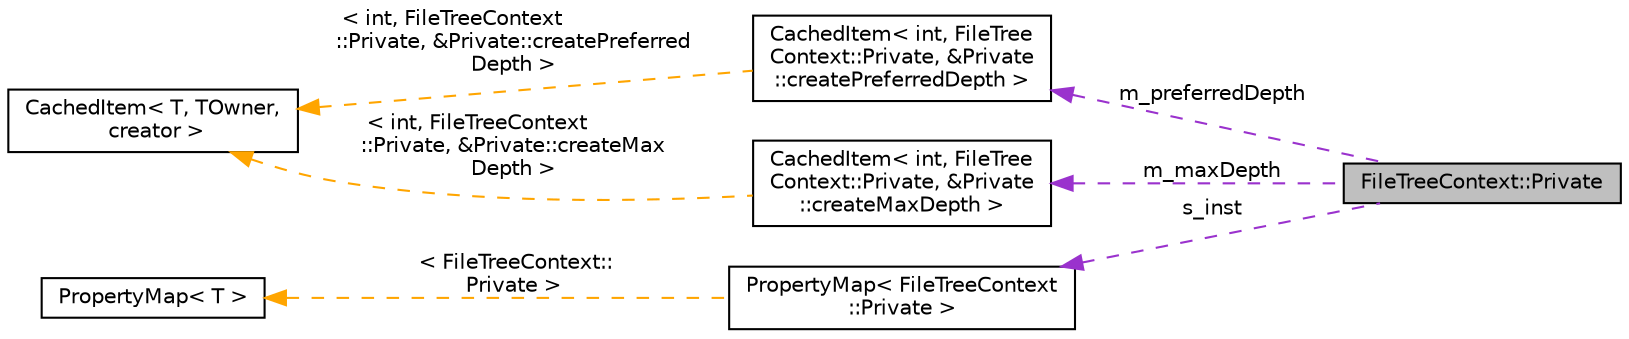 digraph "FileTreeContext::Private"
{
 // INTERACTIVE_SVG=YES
 // LATEX_PDF_SIZE
  edge [fontname="Helvetica",fontsize="10",labelfontname="Helvetica",labelfontsize="10"];
  node [fontname="Helvetica",fontsize="10",shape=record];
  rankdir="LR";
  Node1 [label="FileTreeContext::Private",height=0.2,width=0.4,color="black", fillcolor="grey75", style="filled", fontcolor="black",tooltip=" "];
  Node2 -> Node1 [dir="back",color="darkorchid3",fontsize="10",style="dashed",label=" m_preferredDepth" ,fontname="Helvetica"];
  Node2 [label="CachedItem\< int, FileTree\lContext::Private, &Private\l::createPreferredDepth \>",height=0.2,width=0.4,color="black", fillcolor="white", style="filled",URL="$d7/dc1/class_cached_item.html",tooltip=" "];
  Node3 -> Node2 [dir="back",color="orange",fontsize="10",style="dashed",label=" \< int, FileTreeContext\l::Private, &Private::createPreferred\lDepth \>" ,fontname="Helvetica"];
  Node3 [label="CachedItem\< T, TOwner,\l creator \>",height=0.2,width=0.4,color="black", fillcolor="white", style="filled",URL="$d7/dc1/class_cached_item.html",tooltip="Wrapper for data that needs to be cached."];
  Node4 -> Node1 [dir="back",color="darkorchid3",fontsize="10",style="dashed",label=" m_maxDepth" ,fontname="Helvetica"];
  Node4 [label="CachedItem\< int, FileTree\lContext::Private, &Private\l::createMaxDepth \>",height=0.2,width=0.4,color="black", fillcolor="white", style="filled",URL="$d7/dc1/class_cached_item.html",tooltip=" "];
  Node3 -> Node4 [dir="back",color="orange",fontsize="10",style="dashed",label=" \< int, FileTreeContext\l::Private, &Private::createMax\lDepth \>" ,fontname="Helvetica"];
  Node5 -> Node1 [dir="back",color="darkorchid3",fontsize="10",style="dashed",label=" s_inst" ,fontname="Helvetica"];
  Node5 [label="PropertyMap\< FileTreeContext\l::Private \>",height=0.2,width=0.4,color="black", fillcolor="white", style="filled",URL="$d5/dbf/class_property_map.html",tooltip=" "];
  Node6 -> Node5 [dir="back",color="orange",fontsize="10",style="dashed",label=" \< FileTreeContext::\lPrivate \>" ,fontname="Helvetica"];
  Node6 [label="PropertyMap\< T \>",height=0.2,width=0.4,color="black", fillcolor="white", style="filled",URL="$d5/dbf/class_property_map.html",tooltip="Class representing a mapping of properties and the corresponding getter function."];
}
